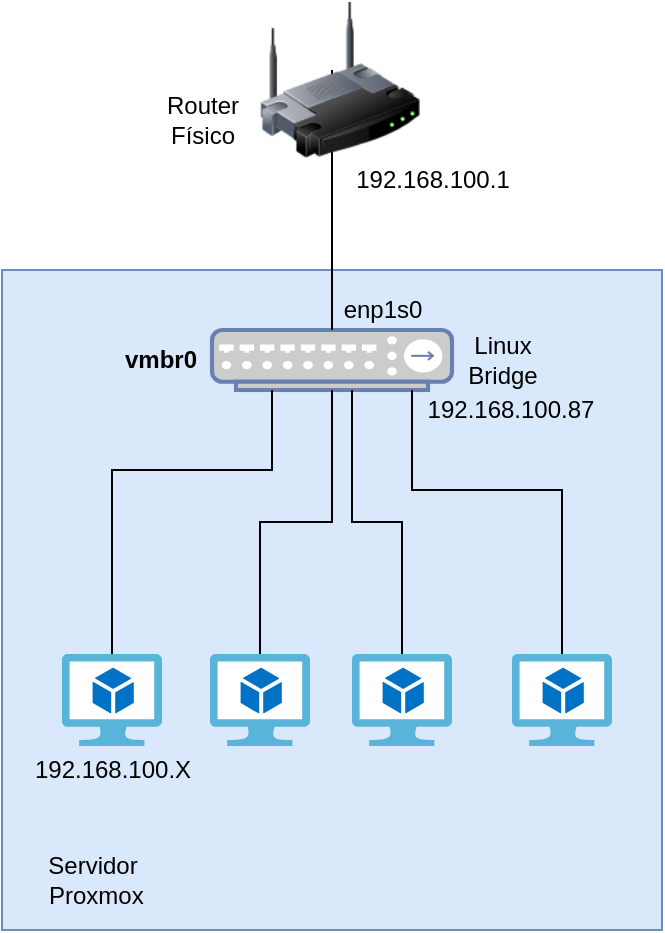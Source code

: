<mxfile version="17.1.3" type="device"><diagram id="k4pNC1rw3EwO7Iqltvwy" name="Page-1"><mxGraphModel dx="1422" dy="730" grid="1" gridSize="10" guides="1" tooltips="1" connect="1" arrows="1" fold="1" page="1" pageScale="1" pageWidth="827" pageHeight="1169" math="0" shadow="0"><root><mxCell id="0"/><mxCell id="1" parent="0"/><mxCell id="-73Oau5m9B-L7gfSsbPc-2" value="" style="whiteSpace=wrap;html=1;aspect=fixed;fillColor=#dae8fc;strokeColor=#6c8ebf;imageAspect=0;" vertex="1" parent="1"><mxGeometry x="285" y="370" width="330" height="330" as="geometry"/></mxCell><mxCell id="_etOdeRrxOBRMlxFL1JE-7" value="" style="fontColor=#0066CC;verticalAlign=top;verticalLabelPosition=bottom;labelPosition=center;align=center;html=1;outlineConnect=0;fillColor=#CCCCCC;strokeColor=#6881B3;gradientColor=none;gradientDirection=north;strokeWidth=2;shape=mxgraph.networks.hub;" parent="1" vertex="1"><mxGeometry x="390" y="400" width="120" height="30" as="geometry"/></mxCell><mxCell id="_etOdeRrxOBRMlxFL1JE-13" value="" style="edgeStyle=none;rounded=0;orthogonalLoop=1;jettySize=auto;html=1;endArrow=none;endFill=0;" parent="1" target="_etOdeRrxOBRMlxFL1JE-7" edge="1"><mxGeometry relative="1" as="geometry"><mxPoint x="450" y="270" as="sourcePoint"/></mxGeometry></mxCell><mxCell id="_etOdeRrxOBRMlxFL1JE-18" value="&lt;div&gt;Servidor&lt;/div&gt;&lt;div&gt;&amp;nbsp;Proxmox&lt;/div&gt;" style="text;html=1;resizable=0;autosize=1;align=center;verticalAlign=middle;points=[];fillColor=none;strokeColor=none;rounded=0;" parent="1" vertex="1"><mxGeometry x="295" y="660" width="70" height="30" as="geometry"/></mxCell><mxCell id="_etOdeRrxOBRMlxFL1JE-19" value="&lt;div&gt;Router&lt;/div&gt;&lt;div&gt;Físico&lt;br&gt;&lt;/div&gt;" style="text;html=1;resizable=0;autosize=1;align=center;verticalAlign=middle;points=[];fillColor=none;strokeColor=none;rounded=0;" parent="1" vertex="1"><mxGeometry x="360" y="280" width="50" height="30" as="geometry"/></mxCell><mxCell id="-73Oau5m9B-L7gfSsbPc-6" value="" style="image;html=1;image=img/lib/clip_art/networking/Wireless_Router_128x128.png" vertex="1" parent="1"><mxGeometry x="414" y="235" width="80" height="80" as="geometry"/></mxCell><mxCell id="-73Oau5m9B-L7gfSsbPc-7" value="enp1s0" style="text;html=1;resizable=0;autosize=1;align=center;verticalAlign=middle;points=[];fillColor=none;strokeColor=none;rounded=0;" vertex="1" parent="1"><mxGeometry x="450" y="380" width="50" height="20" as="geometry"/></mxCell><mxCell id="-73Oau5m9B-L7gfSsbPc-13" value="" style="edgeStyle=orthogonalEdgeStyle;rounded=0;orthogonalLoop=1;jettySize=auto;html=1;endArrow=none;endFill=0;" edge="1" parent="1" source="-73Oau5m9B-L7gfSsbPc-8" target="_etOdeRrxOBRMlxFL1JE-7"><mxGeometry relative="1" as="geometry"><mxPoint x="340" y="489" as="targetPoint"/><Array as="points"><mxPoint x="340" y="470"/><mxPoint x="420" y="470"/></Array></mxGeometry></mxCell><mxCell id="-73Oau5m9B-L7gfSsbPc-8" value="" style="sketch=0;aspect=fixed;html=1;points=[];align=center;image;fontSize=12;image=img/lib/mscae/Virtual_Machine_2.svg;" vertex="1" parent="1"><mxGeometry x="315" y="562" width="50" height="46" as="geometry"/></mxCell><mxCell id="-73Oau5m9B-L7gfSsbPc-15" value="" style="edgeStyle=orthogonalEdgeStyle;rounded=0;orthogonalLoop=1;jettySize=auto;html=1;endArrow=none;endFill=0;" edge="1" parent="1" source="-73Oau5m9B-L7gfSsbPc-9" target="_etOdeRrxOBRMlxFL1JE-7"><mxGeometry relative="1" as="geometry"><mxPoint x="414" y="489" as="targetPoint"/></mxGeometry></mxCell><mxCell id="-73Oau5m9B-L7gfSsbPc-9" value="" style="sketch=0;aspect=fixed;html=1;points=[];align=center;image;fontSize=12;image=img/lib/mscae/Virtual_Machine_2.svg;" vertex="1" parent="1"><mxGeometry x="389" y="562" width="50" height="46" as="geometry"/></mxCell><mxCell id="-73Oau5m9B-L7gfSsbPc-17" value="" style="edgeStyle=orthogonalEdgeStyle;rounded=0;orthogonalLoop=1;jettySize=auto;html=1;endArrow=none;endFill=0;" edge="1" parent="1" source="-73Oau5m9B-L7gfSsbPc-10" target="_etOdeRrxOBRMlxFL1JE-7"><mxGeometry relative="1" as="geometry"><mxPoint x="485" y="489" as="targetPoint"/><Array as="points"><mxPoint x="485" y="496"/><mxPoint x="460" y="496"/></Array></mxGeometry></mxCell><mxCell id="-73Oau5m9B-L7gfSsbPc-10" value="" style="sketch=0;aspect=fixed;html=1;points=[];align=center;image;fontSize=12;image=img/lib/mscae/Virtual_Machine_2.svg;" vertex="1" parent="1"><mxGeometry x="460" y="562" width="50" height="46" as="geometry"/></mxCell><mxCell id="-73Oau5m9B-L7gfSsbPc-19" value="" style="edgeStyle=orthogonalEdgeStyle;rounded=0;orthogonalLoop=1;jettySize=auto;html=1;endArrow=none;endFill=0;" edge="1" parent="1" source="-73Oau5m9B-L7gfSsbPc-11" target="_etOdeRrxOBRMlxFL1JE-7"><mxGeometry relative="1" as="geometry"><mxPoint x="565" y="489" as="targetPoint"/><Array as="points"><mxPoint x="565" y="480"/><mxPoint x="490" y="480"/></Array></mxGeometry></mxCell><mxCell id="-73Oau5m9B-L7gfSsbPc-11" value="" style="sketch=0;aspect=fixed;html=1;points=[];align=center;image;fontSize=12;image=img/lib/mscae/Virtual_Machine_2.svg;" vertex="1" parent="1"><mxGeometry x="540" y="562" width="50" height="46" as="geometry"/></mxCell><mxCell id="-73Oau5m9B-L7gfSsbPc-20" value="&lt;b&gt;vmbr0&lt;/b&gt;" style="text;html=1;resizable=0;autosize=1;align=center;verticalAlign=middle;points=[];fillColor=none;strokeColor=none;rounded=0;" vertex="1" parent="1"><mxGeometry x="339" y="405" width="50" height="20" as="geometry"/></mxCell><mxCell id="-73Oau5m9B-L7gfSsbPc-21" value="&lt;div&gt;Linux&lt;/div&gt;&lt;div&gt;Bridge&lt;br&gt;&lt;/div&gt;" style="text;html=1;resizable=0;autosize=1;align=center;verticalAlign=middle;points=[];fillColor=none;strokeColor=none;rounded=0;" vertex="1" parent="1"><mxGeometry x="510" y="400" width="50" height="30" as="geometry"/></mxCell><mxCell id="-73Oau5m9B-L7gfSsbPc-22" value="192.168.100.1" style="text;html=1;resizable=0;autosize=1;align=center;verticalAlign=middle;points=[];fillColor=none;strokeColor=none;rounded=0;" vertex="1" parent="1"><mxGeometry x="455" y="315" width="90" height="20" as="geometry"/></mxCell><mxCell id="-73Oau5m9B-L7gfSsbPc-23" value="192.168.100.87" style="text;html=1;resizable=0;autosize=1;align=center;verticalAlign=middle;points=[];fillColor=none;strokeColor=none;rounded=0;" vertex="1" parent="1"><mxGeometry x="489" y="430" width="100" height="20" as="geometry"/></mxCell><mxCell id="-73Oau5m9B-L7gfSsbPc-24" value="192.168.100.X" style="text;html=1;resizable=0;autosize=1;align=center;verticalAlign=middle;points=[];fillColor=none;strokeColor=none;rounded=0;" vertex="1" parent="1"><mxGeometry x="295" y="610" width="90" height="20" as="geometry"/></mxCell></root></mxGraphModel></diagram></mxfile>